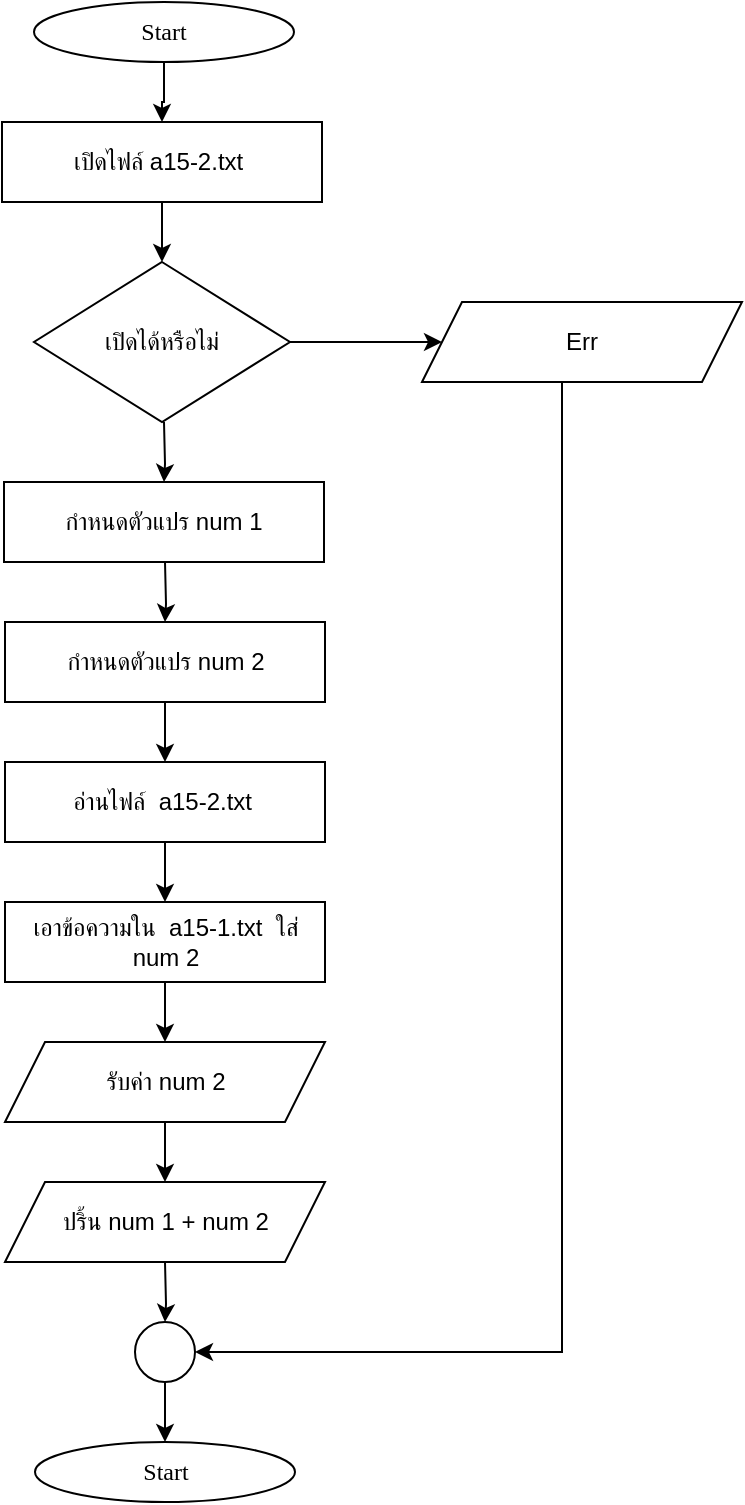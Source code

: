 <mxfile version="25.0.3">
  <diagram name="Page-1" id="Ri_1I_NbojaRylq7Qz1U">
    <mxGraphModel dx="1366" dy="1385" grid="1" gridSize="10" guides="1" tooltips="1" connect="1" arrows="1" fold="1" page="1" pageScale="1" pageWidth="850" pageHeight="1100" math="0" shadow="0">
      <root>
        <mxCell id="0" />
        <mxCell id="1" parent="0" />
        <mxCell id="CR9fjoYsBnIUi-pqQ0-4-1" value="" style="edgeStyle=orthogonalEdgeStyle;rounded=0;orthogonalLoop=1;jettySize=auto;html=1;" edge="1" parent="1" source="CR9fjoYsBnIUi-pqQ0-4-2" target="CR9fjoYsBnIUi-pqQ0-4-4">
          <mxGeometry relative="1" as="geometry" />
        </mxCell>
        <mxCell id="CR9fjoYsBnIUi-pqQ0-4-2" value="&lt;font data-font-src=&quot;https://fonts.googleapis.com/css?family=Sarabun&quot; face=&quot;Sarabun&quot;&gt;Start&lt;/font&gt;" style="ellipse;whiteSpace=wrap;html=1;" vertex="1" parent="1">
          <mxGeometry x="-664.0" y="-1040" width="130" height="30" as="geometry" />
        </mxCell>
        <mxCell id="CR9fjoYsBnIUi-pqQ0-4-3" value="" style="edgeStyle=orthogonalEdgeStyle;rounded=0;orthogonalLoop=1;jettySize=auto;html=1;" edge="1" parent="1" source="CR9fjoYsBnIUi-pqQ0-4-4" target="CR9fjoYsBnIUi-pqQ0-4-7">
          <mxGeometry relative="1" as="geometry" />
        </mxCell>
        <mxCell id="CR9fjoYsBnIUi-pqQ0-4-4" value="เปิดไฟล์&amp;nbsp;a15-2.txt&amp;nbsp;&lt;span style=&quot;color: rgba(0, 0, 0, 0); font-family: monospace; font-size: 0px; text-align: start; text-wrap-mode: nowrap;&quot;&gt;%3CmxGraphModel%3E%3Croot%3E%3CmxCell%20id%3D%220%22%2F%3E%3CmxCell%20id%3D%221%22%20parent%3D%220%22%2F%3E%3CmxCell%20id%3D%222%22%20value%3D%22%E0%B8%81%E0%B8%B3%E0%B8%AB%E0%B8%99%E0%B8%94%E0%B8%95%E0%B8%B1%E0%B8%A7%E0%B9%81%E0%B8%9B%E0%B8%A3%20arr%22%20style%3D%22rounded%3D0%3BwhiteSpace%3Dwrap%3Bhtml%3D1%3B%22%20vertex%3D%221%22%20parent%3D%221%22%3E%3CmxGeometry%20x%3D%22-680%22%20y%3D%22-980%22%20width%3D%22160%22%20height%3D%2240%22%20as%3D%22geometry%22%2F%3E%3C%2FmxCell%3E%3C%2Froot%3E%3C%2FmxGraphModel%3E&lt;/span&gt;" style="rounded=0;whiteSpace=wrap;html=1;" vertex="1" parent="1">
          <mxGeometry x="-680" y="-980" width="160" height="40" as="geometry" />
        </mxCell>
        <mxCell id="CR9fjoYsBnIUi-pqQ0-4-5" value="" style="edgeStyle=orthogonalEdgeStyle;rounded=0;orthogonalLoop=1;jettySize=auto;html=1;" edge="1" parent="1" target="CR9fjoYsBnIUi-pqQ0-4-9">
          <mxGeometry relative="1" as="geometry">
            <mxPoint x="-598.5" y="-760" as="sourcePoint" />
          </mxGeometry>
        </mxCell>
        <mxCell id="CR9fjoYsBnIUi-pqQ0-4-6" value="" style="edgeStyle=orthogonalEdgeStyle;rounded=0;orthogonalLoop=1;jettySize=auto;html=1;" edge="1" parent="1" source="CR9fjoYsBnIUi-pqQ0-4-7" target="CR9fjoYsBnIUi-pqQ0-4-17">
          <mxGeometry relative="1" as="geometry" />
        </mxCell>
        <mxCell id="CR9fjoYsBnIUi-pqQ0-4-7" value="เปิดได้หรือไม่" style="rhombus;whiteSpace=wrap;html=1;" vertex="1" parent="1">
          <mxGeometry x="-664" y="-910" width="128" height="80" as="geometry" />
        </mxCell>
        <mxCell id="CR9fjoYsBnIUi-pqQ0-4-8" value="" style="edgeStyle=orthogonalEdgeStyle;rounded=0;orthogonalLoop=1;jettySize=auto;html=1;" edge="1" parent="1" source="CR9fjoYsBnIUi-pqQ0-4-9" target="CR9fjoYsBnIUi-pqQ0-4-11">
          <mxGeometry relative="1" as="geometry" />
        </mxCell>
        <mxCell id="CR9fjoYsBnIUi-pqQ0-4-9" value="กำหนดตัวแปร num 2" style="rounded=0;whiteSpace=wrap;html=1;" vertex="1" parent="1">
          <mxGeometry x="-678.5" y="-730" width="160" height="40" as="geometry" />
        </mxCell>
        <mxCell id="CR9fjoYsBnIUi-pqQ0-4-10" value="" style="edgeStyle=orthogonalEdgeStyle;rounded=0;orthogonalLoop=1;jettySize=auto;html=1;" edge="1" parent="1" source="CR9fjoYsBnIUi-pqQ0-4-11" target="CR9fjoYsBnIUi-pqQ0-4-13">
          <mxGeometry relative="1" as="geometry" />
        </mxCell>
        <mxCell id="CR9fjoYsBnIUi-pqQ0-4-11" value="อ่านไฟล์&amp;nbsp;&amp;nbsp;a15-2.txt&amp;nbsp;" style="rounded=0;whiteSpace=wrap;html=1;" vertex="1" parent="1">
          <mxGeometry x="-678.5" y="-660" width="160" height="40" as="geometry" />
        </mxCell>
        <mxCell id="CR9fjoYsBnIUi-pqQ0-4-24" value="" style="edgeStyle=orthogonalEdgeStyle;rounded=0;orthogonalLoop=1;jettySize=auto;html=1;" edge="1" parent="1" source="CR9fjoYsBnIUi-pqQ0-4-13" target="CR9fjoYsBnIUi-pqQ0-4-23">
          <mxGeometry relative="1" as="geometry" />
        </mxCell>
        <mxCell id="CR9fjoYsBnIUi-pqQ0-4-13" value="เอาข้อความใน&amp;nbsp;&amp;nbsp;a15-1.txt&amp;nbsp; ใส่ num 2" style="rounded=0;whiteSpace=wrap;html=1;" vertex="1" parent="1">
          <mxGeometry x="-678.5" y="-590" width="160" height="40" as="geometry" />
        </mxCell>
        <mxCell id="CR9fjoYsBnIUi-pqQ0-4-14" value="" style="edgeStyle=orthogonalEdgeStyle;rounded=0;orthogonalLoop=1;jettySize=auto;html=1;" edge="1" parent="1" target="CR9fjoYsBnIUi-pqQ0-4-20">
          <mxGeometry relative="1" as="geometry">
            <mxPoint x="-598.5" y="-410" as="sourcePoint" />
          </mxGeometry>
        </mxCell>
        <mxCell id="CR9fjoYsBnIUi-pqQ0-4-27" style="edgeStyle=orthogonalEdgeStyle;rounded=0;orthogonalLoop=1;jettySize=auto;html=1;entryX=1;entryY=0.5;entryDx=0;entryDy=0;" edge="1" parent="1" source="CR9fjoYsBnIUi-pqQ0-4-17" target="CR9fjoYsBnIUi-pqQ0-4-20">
          <mxGeometry relative="1" as="geometry">
            <Array as="points">
              <mxPoint x="-400" y="-365" />
            </Array>
          </mxGeometry>
        </mxCell>
        <mxCell id="CR9fjoYsBnIUi-pqQ0-4-17" value="Err" style="rounded=0;whiteSpace=wrap;html=1;shape=parallelogram;perimeter=parallelogramPerimeter;fixedSize=1;" vertex="1" parent="1">
          <mxGeometry x="-470" y="-890" width="160" height="40" as="geometry" />
        </mxCell>
        <mxCell id="CR9fjoYsBnIUi-pqQ0-4-18" value="&lt;font data-font-src=&quot;https://fonts.googleapis.com/css?family=Sarabun&quot; face=&quot;Sarabun&quot;&gt;Start&lt;/font&gt;" style="ellipse;whiteSpace=wrap;html=1;" vertex="1" parent="1">
          <mxGeometry x="-663.5" y="-320" width="130" height="30" as="geometry" />
        </mxCell>
        <mxCell id="CR9fjoYsBnIUi-pqQ0-4-19" value="" style="edgeStyle=orthogonalEdgeStyle;rounded=0;orthogonalLoop=1;jettySize=auto;html=1;" edge="1" parent="1" source="CR9fjoYsBnIUi-pqQ0-4-20">
          <mxGeometry relative="1" as="geometry">
            <mxPoint x="-598.5" y="-320" as="targetPoint" />
          </mxGeometry>
        </mxCell>
        <mxCell id="CR9fjoYsBnIUi-pqQ0-4-20" value="" style="ellipse;whiteSpace=wrap;html=1;aspect=fixed;" vertex="1" parent="1">
          <mxGeometry x="-613.5" y="-380" width="30" height="30" as="geometry" />
        </mxCell>
        <mxCell id="CR9fjoYsBnIUi-pqQ0-4-21" value="" style="edgeStyle=orthogonalEdgeStyle;rounded=0;orthogonalLoop=1;jettySize=auto;html=1;" edge="1" target="CR9fjoYsBnIUi-pqQ0-4-22" parent="1">
          <mxGeometry relative="1" as="geometry">
            <mxPoint x="-599" y="-830" as="sourcePoint" />
          </mxGeometry>
        </mxCell>
        <mxCell id="CR9fjoYsBnIUi-pqQ0-4-22" value="กำหนดตัวแปร num 1" style="rounded=0;whiteSpace=wrap;html=1;" vertex="1" parent="1">
          <mxGeometry x="-679" y="-800" width="160" height="40" as="geometry" />
        </mxCell>
        <mxCell id="CR9fjoYsBnIUi-pqQ0-4-26" value="" style="edgeStyle=orthogonalEdgeStyle;rounded=0;orthogonalLoop=1;jettySize=auto;html=1;" edge="1" parent="1" source="CR9fjoYsBnIUi-pqQ0-4-23" target="CR9fjoYsBnIUi-pqQ0-4-25">
          <mxGeometry relative="1" as="geometry" />
        </mxCell>
        <mxCell id="CR9fjoYsBnIUi-pqQ0-4-23" value="รับค่า num 2" style="rounded=0;whiteSpace=wrap;html=1;shape=parallelogram;perimeter=parallelogramPerimeter;fixedSize=1;" vertex="1" parent="1">
          <mxGeometry x="-678.5" y="-520" width="160" height="40" as="geometry" />
        </mxCell>
        <mxCell id="CR9fjoYsBnIUi-pqQ0-4-25" value="ปริ้น num 1 + num 2" style="rounded=0;whiteSpace=wrap;html=1;shape=parallelogram;perimeter=parallelogramPerimeter;fixedSize=1;" vertex="1" parent="1">
          <mxGeometry x="-678.5" y="-450" width="160" height="40" as="geometry" />
        </mxCell>
      </root>
    </mxGraphModel>
  </diagram>
</mxfile>
